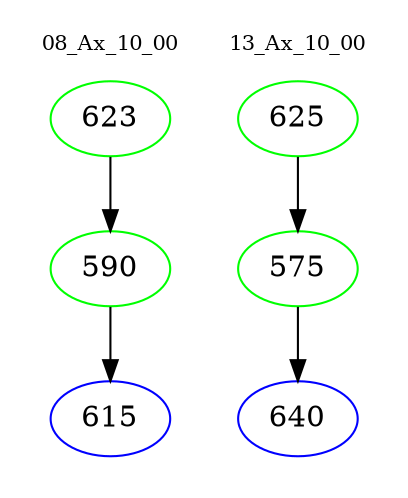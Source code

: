 digraph{
subgraph cluster_0 {
color = white
label = "08_Ax_10_00";
fontsize=10;
T0_623 [label="623", color="green"]
T0_623 -> T0_590 [color="black"]
T0_590 [label="590", color="green"]
T0_590 -> T0_615 [color="black"]
T0_615 [label="615", color="blue"]
}
subgraph cluster_1 {
color = white
label = "13_Ax_10_00";
fontsize=10;
T1_625 [label="625", color="green"]
T1_625 -> T1_575 [color="black"]
T1_575 [label="575", color="green"]
T1_575 -> T1_640 [color="black"]
T1_640 [label="640", color="blue"]
}
}
